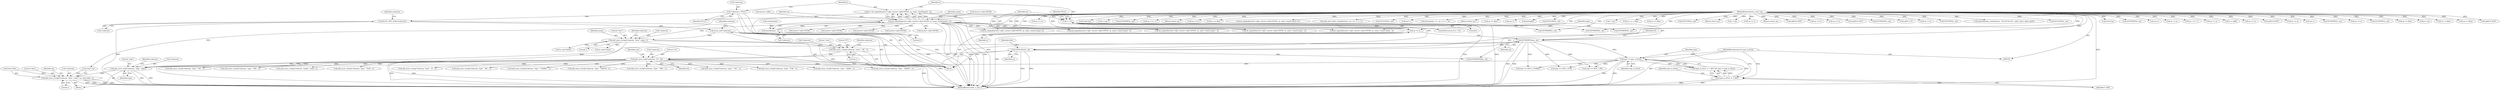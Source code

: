 digraph "0_php-src_2fefae47716d501aec41c1102f3fd4531f070b05_0@pointer" {
"1000218" [label="(Call,add_assoc_long(*subarray, \"type\", type))"];
"1000210" [label="(Call,add_assoc_long(*subarray, \"ttl\", ttl))"];
"1000204" [label="(Call,add_assoc_string(*subarray, \"class\", \"IN\", 1))"];
"1000198" [label="(Call,add_assoc_string(*subarray, \"host\", name, 1))"];
"1000195" [label="(Call,array_init(*subarray))"];
"1000192" [label="(Call,ALLOC_INIT_ZVAL(*subarray))"];
"1000129" [label="(Call,*subarray = NULL)"];
"1000135" [label="(Call,dn_expand(answer->qb2, answer->qb2+65536, cp, name, sizeof(name) - 2))"];
"1000106" [label="(MethodParameterIn,u_char *cp)"];
"1000146" [label="(Call,sizeof(name) - 2)"];
"1000163" [label="(Call,GETLONG(ttl, cp))"];
"1000160" [label="(Call,GETSHORT(type, cp))"];
"1000157" [label="(Call,cp += n)"];
"1000151" [label="(Call,n < 0)"];
"1000133" [label="(Call,n = dn_expand(answer->qb2, answer->qb2+65536, cp, name, sizeof(name) - 2))"];
"1000174" [label="(Call,type != type_to_fetch)"];
"1000171" [label="(Call,type_to_fetch != T_ANY)"];
"1000108" [label="(MethodParameterIn,int type_to_fetch)"];
"1000223" [label="(Call,add_assoc_stringl(*subarray, \"data\", (char*) cp, (uint) dlen, 1))"];
"1000157" [label="(Call,cp += n)"];
"1000471" [label="(Call,cp + ll + 1)"];
"1000362" [label="(Call,add_assoc_string(*subarray, \"type\", \"HINFO\", 1))"];
"1000221" [label="(Literal,\"type\")"];
"1000227" [label="(Call,(char*) cp)"];
"1001216" [label="(Return,return cp;)"];
"1000317" [label="(Call,type == DNS_T_PTR)"];
"1000385" [label="(Call,cp += n)"];
"1000133" [label="(Call,n = dn_expand(answer->qb2, answer->qb2+65536, cp, name, sizeof(name) - 2))"];
"1000193" [label="(Call,*subarray)"];
"1000165" [label="(Identifier,cp)"];
"1000174" [label="(Call,type != type_to_fetch)"];
"1000309" [label="(Call,add_assoc_string(*subarray, \"type\", \"NS\", 1))"];
"1000272" [label="(Call,cp += dlen)"];
"1000230" [label="(Call,(uint) dlen)"];
"1000555" [label="(Call,dn_expand(answer->qb2, answer->qb2+65536, cp, name, (sizeof name) -2))"];
"1000991" [label="(Call,dn_expand(answer->qb2, answer->qb2+65536, cp, name, (sizeof name) - 2))"];
"1000209" [label="(Literal,1)"];
"1000995" [label="(Call,answer->qb2+65536)"];
"1000235" [label="(Identifier,cp)"];
"1001173" [label="(Call,dn_expand(answer->qb2, answer->qb2+65536, cp, name, (sizeof name) - 2))"];
"1000469" [label="(Call,add_next_index_stringl(entries, cp + ll + 1, n, 1))"];
"1000602" [label="(Call,GETLONG(n, cp))"];
"1000872" [label="(Call,cp++)"];
"1000147" [label="(Call,sizeof(name))"];
"1000208" [label="(Literal,\"IN\")"];
"1000277" [label="(Call,add_assoc_string(*subarray, \"type\", \"MX\", 1))"];
"1000150" [label="(ControlStructure,if (n < 0))"];
"1000173" [label="(Identifier,T_ANY)"];
"1000108" [label="(MethodParameterIn,int type_to_fetch)"];
"1000459" [label="(Call,memcpy(tp + ll , cp + ll + 1, n))"];
"1000139" [label="(Call,answer->qb2+65536)"];
"1000218" [label="(Call,add_assoc_long(*subarray, \"type\", type))"];
"1000129" [label="(Call,*subarray = NULL)"];
"1000223" [label="(Call,add_assoc_stringl(*subarray, \"data\", (char*) cp, (uint) dlen, 1))"];
"1000190" [label="(Return,return cp;)"];
"1000162" [label="(Identifier,cp)"];
"1000490" [label="(Call,cp += dlen)"];
"1000321" [label="(Call,add_assoc_string(*subarray, \"type\", \"PTR\", 1))"];
"1000394" [label="(Call,cp++)"];
"1000757" [label="(Call,(int)cp[0])"];
"1000160" [label="(Call,GETSHORT(type, cp))"];
"1000217" [label="(Block,)"];
"1000167" [label="(Identifier,dlen)"];
"1000618" [label="(Call,GETLONG(n, cp))"];
"1001144" [label="(Call,++cp)"];
"1000731" [label="(Call,add_assoc_string(*subarray, \"type\", \"AAAA\", 1))"];
"1000983" [label="(Call,cp < p + dlen)"];
"1000204" [label="(Call,add_assoc_string(*subarray, \"class\", \"IN\", 1))"];
"1001212" [label="(Call,cp += dlen)"];
"1000161" [label="(Identifier,type)"];
"1001030" [label="(Call,GETSHORT(n, cp))"];
"1000586" [label="(Call,GETLONG(n, cp))"];
"1000196" [label="(Call,*subarray)"];
"1000181" [label="(Return,return cp;)"];
"1000212" [label="(Identifier,subarray)"];
"1000225" [label="(Identifier,subarray)"];
"1001124" [label="(Call,++cp)"];
"1000195" [label="(Call,array_init(*subarray))"];
"1000164" [label="(Identifier,ttl)"];
"1000112" [label="(Block,)"];
"1000544" [label="(Call,cp += n)"];
"1000237" [label="(Return,return cp;)"];
"1001113" [label="(Call,cp[0] & 0xFF)"];
"1000354" [label="(Call,add_assoc_string(*subarray, \"target\", name, 1))"];
"1000577" [label="(Call,cp += n)"];
"1000156" [label="(Identifier,NULL)"];
"1000203" [label="(Literal,1)"];
"1000170" [label="(Call,type_to_fetch != T_ANY && type != type_to_fetch)"];
"1000192" [label="(Call,ALLOC_INIT_ZVAL(*subarray))"];
"1001078" [label="(Call,cp += n)"];
"1000205" [label="(Call,*subarray)"];
"1001153" [label="(Call,cp[0] & 0xFF)"];
"1000158" [label="(Identifier,cp)"];
"1000888" [label="(Call,GETSHORT(s, cp))"];
"1000801" [label="(Call,cp[0] != 0)"];
"1000514" [label="(Call,add_assoc_string(*subarray, \"type\", \"SOA\", 1))"];
"1000202" [label="(Identifier,name)"];
"1000153" [label="(Literal,0)"];
"1000171" [label="(Call,type_to_fetch != T_ANY)"];
"1000351" [label="(Call,cp += n)"];
"1000594" [label="(Call,GETLONG(n, cp))"];
"1000149" [label="(Literal,2)"];
"1000249" [label="(Call,snprintf(name, sizeof(name), \"%d.%d.%d.%d\", cp[0], cp[1], cp[2], cp[3]))"];
"1000210" [label="(Call,add_assoc_long(*subarray, \"ttl\", ttl))"];
"1000772" [label="(Call,(u_char*)name)"];
"1000130" [label="(Call,*subarray)"];
"1000610" [label="(Call,GETLONG(n, cp))"];
"1000201" [label="(Literal,\"host\")"];
"1000134" [label="(Identifier,n)"];
"1000146" [label="(Call,sizeof(name) - 2)"];
"1000380" [label="(Call,(char*)cp)"];
"1000151" [label="(Call,n < 0)"];
"1000214" [label="(Identifier,ttl)"];
"1001056" [label="(Call,dn_expand(answer->qb2, answer->qb2+65536, cp, name, (sizeof name) - 2))"];
"1001038" [label="(Call,GETSHORT(n, cp))"];
"1000219" [label="(Call,*subarray)"];
"1000374" [label="(Call,cp++)"];
"1000283" [label="(Call,GETSHORT(n, cp))"];
"1000526" [label="(Call,answer->qb2+65536)"];
"1000405" [label="(Call,cp += n)"];
"1000243" [label="(Call,add_assoc_string(*subarray, \"type\", \"A\", 1))"];
"1000748" [label="(Call,add_assoc_string(*subarray, \"type\", \"A6\", 1))"];
"1000297" [label="(Call,add_assoc_string(*subarray, \"type\", \"CNAME\", 1))"];
"1000305" [label="(Call,type == DNS_T_NS)"];
"1001060" [label="(Call,answer->qb2+65536)"];
"1000198" [label="(Call,add_assoc_string(*subarray, \"host\", name, 1))"];
"1000163" [label="(Call,GETLONG(ttl, cp))"];
"1001089" [label="(Call,add_assoc_string(*subarray, \"type\", \"NAPTR\", 1))"];
"1000159" [label="(Identifier,n)"];
"1000152" [label="(Identifier,n)"];
"1000463" [label="(Call,cp + ll + 1)"];
"1001168" [label="(Call,cp += n)"];
"1001095" [label="(Call,GETSHORT(n, cp))"];
"1000440" [label="(Call,n = cp[ll])"];
"1001195" [label="(Call,cp += n)"];
"1000829" [label="(Call,cp[0] & 0xFF)"];
"1000630" [label="(Call,(u_char*)name)"];
"1000206" [label="(Identifier,subarray)"];
"1000211" [label="(Call,*subarray)"];
"1000106" [label="(MethodParameterIn,u_char *cp)"];
"1001148" [label="(Call,cp += n)"];
"1000233" [label="(Literal,1)"];
"1000763" [label="(Call,cp++)"];
"1000166" [label="(Call,GETSHORT(dlen, cp))"];
"1001103" [label="(Call,GETSHORT(n, cp))"];
"1000136" [label="(Call,answer->qb2)"];
"1000333" [label="(Call,answer->qb2+65536)"];
"1000213" [label="(Literal,\"ttl\")"];
"1000329" [label="(Call,dn_expand(answer->qb2, answer->qb2+65536, cp, name, (sizeof name) - 2))"];
"1000172" [label="(Identifier,type_to_fetch)"];
"1000224" [label="(Call,*subarray)"];
"1000226" [label="(Literal,\"data\")"];
"1000216" [label="(Identifier,raw)"];
"1000145" [label="(Identifier,name)"];
"1001013" [label="(Call,cp += n)"];
"1001046" [label="(Call,GETSHORT(n, cp))"];
"1000178" [label="(Call,cp += dlen)"];
"1000522" [label="(Call,dn_expand(answer->qb2, answer->qb2+65536, cp, name, (sizeof name) -2))"];
"1000132" [label="(Identifier,NULL)"];
"1000745" [label="(Call,p = cp)"];
"1000199" [label="(Call,*subarray)"];
"1000144" [label="(Identifier,cp)"];
"1001024" [label="(Call,add_assoc_string(*subarray, \"type\", \"SRV\", 1))"];
"1001218" [label="(MethodReturn,static u_char *)"];
"1000234" [label="(Call,cp += dlen)"];
"1000187" [label="(Call,cp += dlen)"];
"1000200" [label="(Identifier,subarray)"];
"1000207" [label="(Literal,\"class\")"];
"1001133" [label="(Call,cp[0] & 0xFF)"];
"1000293" [label="(Call,type == DNS_T_CNAME)"];
"1000175" [label="(Identifier,type)"];
"1000176" [label="(Identifier,type_to_fetch)"];
"1000419" [label="(Call,add_assoc_string(*subarray, \"type\", \"TXT\", 1))"];
"1000197" [label="(Identifier,subarray)"];
"1000222" [label="(Identifier,type)"];
"1000135" [label="(Call,dn_expand(answer->qb2, answer->qb2+65536, cp, name, sizeof(name) - 2))"];
"1001177" [label="(Call,answer->qb2+65536)"];
"1001128" [label="(Call,cp += n)"];
"1000400" [label="(Call,(char*)cp)"];
"1001164" [label="(Call,++cp)"];
"1000643" [label="(Call,GETSHORT(s, cp))"];
"1000218" -> "1000217"  [label="AST: "];
"1000218" -> "1000222"  [label="CFG: "];
"1000219" -> "1000218"  [label="AST: "];
"1000221" -> "1000218"  [label="AST: "];
"1000222" -> "1000218"  [label="AST: "];
"1000225" -> "1000218"  [label="CFG: "];
"1000218" -> "1001218"  [label="DDG: "];
"1000218" -> "1001218"  [label="DDG: "];
"1000210" -> "1000218"  [label="DDG: "];
"1000160" -> "1000218"  [label="DDG: "];
"1000174" -> "1000218"  [label="DDG: "];
"1000218" -> "1000223"  [label="DDG: "];
"1000210" -> "1000112"  [label="AST: "];
"1000210" -> "1000214"  [label="CFG: "];
"1000211" -> "1000210"  [label="AST: "];
"1000213" -> "1000210"  [label="AST: "];
"1000214" -> "1000210"  [label="AST: "];
"1000216" -> "1000210"  [label="CFG: "];
"1000210" -> "1001218"  [label="DDG: "];
"1000210" -> "1001218"  [label="DDG: "];
"1000210" -> "1001218"  [label="DDG: "];
"1000204" -> "1000210"  [label="DDG: "];
"1000163" -> "1000210"  [label="DDG: "];
"1000210" -> "1000243"  [label="DDG: "];
"1000210" -> "1000277"  [label="DDG: "];
"1000210" -> "1000297"  [label="DDG: "];
"1000210" -> "1000309"  [label="DDG: "];
"1000210" -> "1000321"  [label="DDG: "];
"1000210" -> "1000354"  [label="DDG: "];
"1000210" -> "1000362"  [label="DDG: "];
"1000210" -> "1000419"  [label="DDG: "];
"1000210" -> "1000514"  [label="DDG: "];
"1000210" -> "1000731"  [label="DDG: "];
"1000210" -> "1000748"  [label="DDG: "];
"1000210" -> "1001024"  [label="DDG: "];
"1000210" -> "1001089"  [label="DDG: "];
"1000204" -> "1000112"  [label="AST: "];
"1000204" -> "1000209"  [label="CFG: "];
"1000205" -> "1000204"  [label="AST: "];
"1000207" -> "1000204"  [label="AST: "];
"1000208" -> "1000204"  [label="AST: "];
"1000209" -> "1000204"  [label="AST: "];
"1000212" -> "1000204"  [label="CFG: "];
"1000204" -> "1001218"  [label="DDG: "];
"1000198" -> "1000204"  [label="DDG: "];
"1000198" -> "1000112"  [label="AST: "];
"1000198" -> "1000203"  [label="CFG: "];
"1000199" -> "1000198"  [label="AST: "];
"1000201" -> "1000198"  [label="AST: "];
"1000202" -> "1000198"  [label="AST: "];
"1000203" -> "1000198"  [label="AST: "];
"1000206" -> "1000198"  [label="CFG: "];
"1000198" -> "1001218"  [label="DDG: "];
"1000198" -> "1001218"  [label="DDG: "];
"1000195" -> "1000198"  [label="DDG: "];
"1000135" -> "1000198"  [label="DDG: "];
"1000198" -> "1000630"  [label="DDG: "];
"1000198" -> "1000772"  [label="DDG: "];
"1000195" -> "1000112"  [label="AST: "];
"1000195" -> "1000196"  [label="CFG: "];
"1000196" -> "1000195"  [label="AST: "];
"1000200" -> "1000195"  [label="CFG: "];
"1000195" -> "1001218"  [label="DDG: "];
"1000192" -> "1000195"  [label="DDG: "];
"1000192" -> "1000112"  [label="AST: "];
"1000192" -> "1000193"  [label="CFG: "];
"1000193" -> "1000192"  [label="AST: "];
"1000197" -> "1000192"  [label="CFG: "];
"1000192" -> "1001218"  [label="DDG: "];
"1000129" -> "1000192"  [label="DDG: "];
"1000129" -> "1000112"  [label="AST: "];
"1000129" -> "1000132"  [label="CFG: "];
"1000130" -> "1000129"  [label="AST: "];
"1000132" -> "1000129"  [label="AST: "];
"1000134" -> "1000129"  [label="CFG: "];
"1000129" -> "1001218"  [label="DDG: "];
"1000129" -> "1001218"  [label="DDG: "];
"1000135" -> "1000133"  [label="AST: "];
"1000135" -> "1000146"  [label="CFG: "];
"1000136" -> "1000135"  [label="AST: "];
"1000139" -> "1000135"  [label="AST: "];
"1000144" -> "1000135"  [label="AST: "];
"1000145" -> "1000135"  [label="AST: "];
"1000146" -> "1000135"  [label="AST: "];
"1000133" -> "1000135"  [label="CFG: "];
"1000135" -> "1001218"  [label="DDG: "];
"1000135" -> "1001218"  [label="DDG: "];
"1000135" -> "1001218"  [label="DDG: "];
"1000135" -> "1001218"  [label="DDG: "];
"1000135" -> "1001218"  [label="DDG: "];
"1000135" -> "1000133"  [label="DDG: "];
"1000135" -> "1000133"  [label="DDG: "];
"1000135" -> "1000133"  [label="DDG: "];
"1000135" -> "1000133"  [label="DDG: "];
"1000135" -> "1000133"  [label="DDG: "];
"1000106" -> "1000135"  [label="DDG: "];
"1000146" -> "1000135"  [label="DDG: "];
"1000135" -> "1000157"  [label="DDG: "];
"1000135" -> "1000329"  [label="DDG: "];
"1000135" -> "1000333"  [label="DDG: "];
"1000135" -> "1000522"  [label="DDG: "];
"1000135" -> "1000526"  [label="DDG: "];
"1000135" -> "1000991"  [label="DDG: "];
"1000135" -> "1000995"  [label="DDG: "];
"1000135" -> "1001056"  [label="DDG: "];
"1000135" -> "1001060"  [label="DDG: "];
"1000135" -> "1001173"  [label="DDG: "];
"1000135" -> "1001177"  [label="DDG: "];
"1000106" -> "1000105"  [label="AST: "];
"1000106" -> "1001218"  [label="DDG: "];
"1000106" -> "1000157"  [label="DDG: "];
"1000106" -> "1000160"  [label="DDG: "];
"1000106" -> "1000163"  [label="DDG: "];
"1000106" -> "1000166"  [label="DDG: "];
"1000106" -> "1000178"  [label="DDG: "];
"1000106" -> "1000181"  [label="DDG: "];
"1000106" -> "1000187"  [label="DDG: "];
"1000106" -> "1000190"  [label="DDG: "];
"1000106" -> "1000227"  [label="DDG: "];
"1000106" -> "1000234"  [label="DDG: "];
"1000106" -> "1000237"  [label="DDG: "];
"1000106" -> "1000249"  [label="DDG: "];
"1000106" -> "1000272"  [label="DDG: "];
"1000106" -> "1000283"  [label="DDG: "];
"1000106" -> "1000329"  [label="DDG: "];
"1000106" -> "1000351"  [label="DDG: "];
"1000106" -> "1000374"  [label="DDG: "];
"1000106" -> "1000380"  [label="DDG: "];
"1000106" -> "1000385"  [label="DDG: "];
"1000106" -> "1000394"  [label="DDG: "];
"1000106" -> "1000400"  [label="DDG: "];
"1000106" -> "1000405"  [label="DDG: "];
"1000106" -> "1000440"  [label="DDG: "];
"1000106" -> "1000459"  [label="DDG: "];
"1000106" -> "1000463"  [label="DDG: "];
"1000106" -> "1000469"  [label="DDG: "];
"1000106" -> "1000471"  [label="DDG: "];
"1000106" -> "1000490"  [label="DDG: "];
"1000106" -> "1000522"  [label="DDG: "];
"1000106" -> "1000544"  [label="DDG: "];
"1000106" -> "1000555"  [label="DDG: "];
"1000106" -> "1000577"  [label="DDG: "];
"1000106" -> "1000586"  [label="DDG: "];
"1000106" -> "1000594"  [label="DDG: "];
"1000106" -> "1000602"  [label="DDG: "];
"1000106" -> "1000610"  [label="DDG: "];
"1000106" -> "1000618"  [label="DDG: "];
"1000106" -> "1000643"  [label="DDG: "];
"1000106" -> "1000745"  [label="DDG: "];
"1000106" -> "1000757"  [label="DDG: "];
"1000106" -> "1000763"  [label="DDG: "];
"1000106" -> "1000801"  [label="DDG: "];
"1000106" -> "1000829"  [label="DDG: "];
"1000106" -> "1000872"  [label="DDG: "];
"1000106" -> "1000888"  [label="DDG: "];
"1000106" -> "1000983"  [label="DDG: "];
"1000106" -> "1000991"  [label="DDG: "];
"1000106" -> "1001013"  [label="DDG: "];
"1000106" -> "1001030"  [label="DDG: "];
"1000106" -> "1001038"  [label="DDG: "];
"1000106" -> "1001046"  [label="DDG: "];
"1000106" -> "1001056"  [label="DDG: "];
"1000106" -> "1001078"  [label="DDG: "];
"1000106" -> "1001095"  [label="DDG: "];
"1000106" -> "1001103"  [label="DDG: "];
"1000106" -> "1001113"  [label="DDG: "];
"1000106" -> "1001124"  [label="DDG: "];
"1000106" -> "1001128"  [label="DDG: "];
"1000106" -> "1001133"  [label="DDG: "];
"1000106" -> "1001144"  [label="DDG: "];
"1000106" -> "1001148"  [label="DDG: "];
"1000106" -> "1001153"  [label="DDG: "];
"1000106" -> "1001164"  [label="DDG: "];
"1000106" -> "1001168"  [label="DDG: "];
"1000106" -> "1001173"  [label="DDG: "];
"1000106" -> "1001195"  [label="DDG: "];
"1000106" -> "1001212"  [label="DDG: "];
"1000106" -> "1001216"  [label="DDG: "];
"1000146" -> "1000149"  [label="CFG: "];
"1000147" -> "1000146"  [label="AST: "];
"1000149" -> "1000146"  [label="AST: "];
"1000163" -> "1000112"  [label="AST: "];
"1000163" -> "1000165"  [label="CFG: "];
"1000164" -> "1000163"  [label="AST: "];
"1000165" -> "1000163"  [label="AST: "];
"1000167" -> "1000163"  [label="CFG: "];
"1000163" -> "1001218"  [label="DDG: "];
"1000163" -> "1001218"  [label="DDG: "];
"1000160" -> "1000163"  [label="DDG: "];
"1000163" -> "1000166"  [label="DDG: "];
"1000160" -> "1000112"  [label="AST: "];
"1000160" -> "1000162"  [label="CFG: "];
"1000161" -> "1000160"  [label="AST: "];
"1000162" -> "1000160"  [label="AST: "];
"1000164" -> "1000160"  [label="CFG: "];
"1000160" -> "1001218"  [label="DDG: "];
"1000160" -> "1001218"  [label="DDG: "];
"1000157" -> "1000160"  [label="DDG: "];
"1000160" -> "1000174"  [label="DDG: "];
"1000160" -> "1000293"  [label="DDG: "];
"1000160" -> "1000305"  [label="DDG: "];
"1000160" -> "1000317"  [label="DDG: "];
"1000157" -> "1000112"  [label="AST: "];
"1000157" -> "1000159"  [label="CFG: "];
"1000158" -> "1000157"  [label="AST: "];
"1000159" -> "1000157"  [label="AST: "];
"1000161" -> "1000157"  [label="CFG: "];
"1000157" -> "1001218"  [label="DDG: "];
"1000151" -> "1000157"  [label="DDG: "];
"1000151" -> "1000150"  [label="AST: "];
"1000151" -> "1000153"  [label="CFG: "];
"1000152" -> "1000151"  [label="AST: "];
"1000153" -> "1000151"  [label="AST: "];
"1000156" -> "1000151"  [label="CFG: "];
"1000158" -> "1000151"  [label="CFG: "];
"1000151" -> "1001218"  [label="DDG: "];
"1000151" -> "1001218"  [label="DDG: "];
"1000133" -> "1000151"  [label="DDG: "];
"1000151" -> "1000283"  [label="DDG: "];
"1000151" -> "1001030"  [label="DDG: "];
"1000151" -> "1001095"  [label="DDG: "];
"1000133" -> "1000112"  [label="AST: "];
"1000134" -> "1000133"  [label="AST: "];
"1000152" -> "1000133"  [label="CFG: "];
"1000133" -> "1001218"  [label="DDG: "];
"1000174" -> "1000170"  [label="AST: "];
"1000174" -> "1000176"  [label="CFG: "];
"1000175" -> "1000174"  [label="AST: "];
"1000176" -> "1000174"  [label="AST: "];
"1000170" -> "1000174"  [label="CFG: "];
"1000174" -> "1001218"  [label="DDG: "];
"1000174" -> "1001218"  [label="DDG: "];
"1000174" -> "1000170"  [label="DDG: "];
"1000174" -> "1000170"  [label="DDG: "];
"1000171" -> "1000174"  [label="DDG: "];
"1000108" -> "1000174"  [label="DDG: "];
"1000174" -> "1000293"  [label="DDG: "];
"1000174" -> "1000305"  [label="DDG: "];
"1000174" -> "1000317"  [label="DDG: "];
"1000171" -> "1000170"  [label="AST: "];
"1000171" -> "1000173"  [label="CFG: "];
"1000172" -> "1000171"  [label="AST: "];
"1000173" -> "1000171"  [label="AST: "];
"1000175" -> "1000171"  [label="CFG: "];
"1000170" -> "1000171"  [label="CFG: "];
"1000171" -> "1001218"  [label="DDG: "];
"1000171" -> "1001218"  [label="DDG: "];
"1000171" -> "1000170"  [label="DDG: "];
"1000171" -> "1000170"  [label="DDG: "];
"1000108" -> "1000171"  [label="DDG: "];
"1000108" -> "1000105"  [label="AST: "];
"1000108" -> "1001218"  [label="DDG: "];
"1000223" -> "1000217"  [label="AST: "];
"1000223" -> "1000233"  [label="CFG: "];
"1000224" -> "1000223"  [label="AST: "];
"1000226" -> "1000223"  [label="AST: "];
"1000227" -> "1000223"  [label="AST: "];
"1000230" -> "1000223"  [label="AST: "];
"1000233" -> "1000223"  [label="AST: "];
"1000235" -> "1000223"  [label="CFG: "];
"1000223" -> "1001218"  [label="DDG: "];
"1000223" -> "1001218"  [label="DDG: "];
"1000223" -> "1001218"  [label="DDG: "];
"1000223" -> "1001218"  [label="DDG: "];
"1000227" -> "1000223"  [label="DDG: "];
"1000230" -> "1000223"  [label="DDG: "];
}
